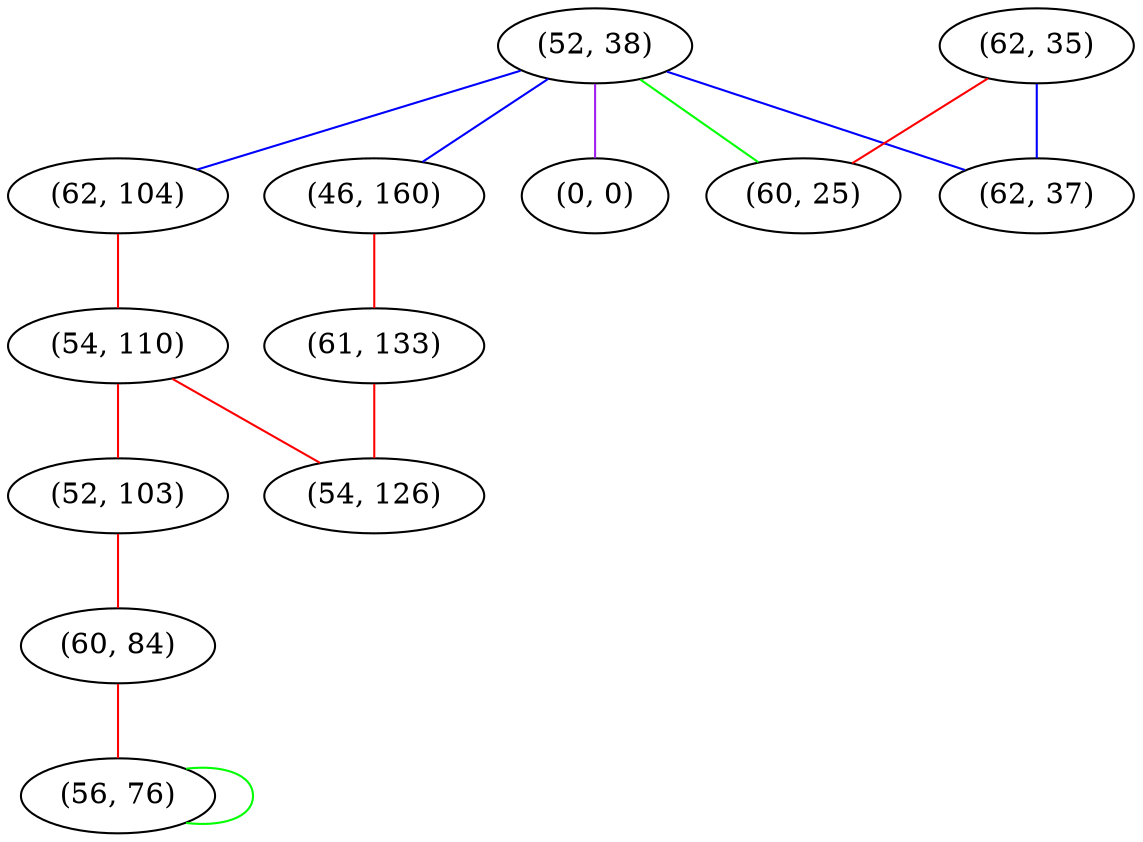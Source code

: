 graph "" {
"(52, 38)";
"(62, 35)";
"(62, 104)";
"(0, 0)";
"(54, 110)";
"(52, 103)";
"(60, 84)";
"(46, 160)";
"(62, 37)";
"(56, 76)";
"(60, 25)";
"(61, 133)";
"(54, 126)";
"(52, 38)" -- "(0, 0)"  [color=purple, key=0, weight=4];
"(52, 38)" -- "(60, 25)"  [color=green, key=0, weight=2];
"(52, 38)" -- "(46, 160)"  [color=blue, key=0, weight=3];
"(52, 38)" -- "(62, 37)"  [color=blue, key=0, weight=3];
"(52, 38)" -- "(62, 104)"  [color=blue, key=0, weight=3];
"(62, 35)" -- "(60, 25)"  [color=red, key=0, weight=1];
"(62, 35)" -- "(62, 37)"  [color=blue, key=0, weight=3];
"(62, 104)" -- "(54, 110)"  [color=red, key=0, weight=1];
"(54, 110)" -- "(52, 103)"  [color=red, key=0, weight=1];
"(54, 110)" -- "(54, 126)"  [color=red, key=0, weight=1];
"(52, 103)" -- "(60, 84)"  [color=red, key=0, weight=1];
"(60, 84)" -- "(56, 76)"  [color=red, key=0, weight=1];
"(46, 160)" -- "(61, 133)"  [color=red, key=0, weight=1];
"(56, 76)" -- "(56, 76)"  [color=green, key=0, weight=2];
"(61, 133)" -- "(54, 126)"  [color=red, key=0, weight=1];
}
